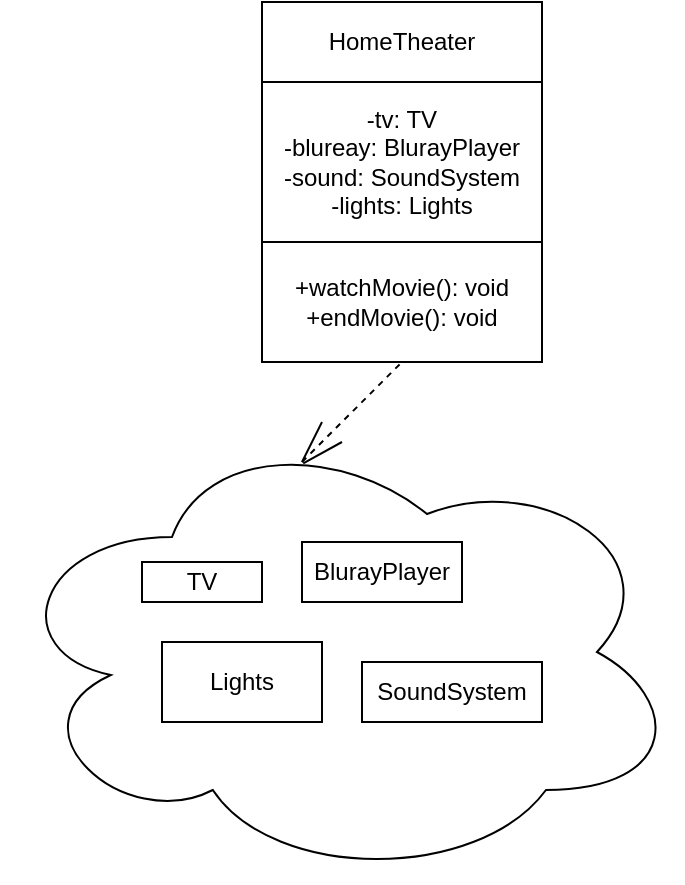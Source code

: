 <mxfile>
    <diagram id="RY0vLrlsyfppgdv6TMBW" name="Page-1">
        <mxGraphModel dx="72" dy="69" grid="1" gridSize="10" guides="1" tooltips="1" connect="1" arrows="1" fold="1" page="1" pageScale="1" pageWidth="827" pageHeight="1169" math="0" shadow="0">
            <root>
                <mxCell id="0"/>
                <mxCell id="1" parent="0"/>
                <mxCell id="2" value="HomeTheater" style="rounded=0;whiteSpace=wrap;html=1;" parent="1" vertex="1">
                    <mxGeometry x="340" y="300" width="140" height="40" as="geometry"/>
                </mxCell>
                <mxCell id="4" value="+watchMovie(): void&lt;br&gt;+endMovie(): void" style="rounded=0;whiteSpace=wrap;html=1;" parent="1" vertex="1">
                    <mxGeometry x="340" y="420" width="140" height="60" as="geometry"/>
                </mxCell>
                <mxCell id="5" value="" style="ellipse;shape=cloud;whiteSpace=wrap;html=1;" parent="1" vertex="1">
                    <mxGeometry x="210" y="510" width="340" height="230" as="geometry"/>
                </mxCell>
                <mxCell id="6" value="TV" style="rounded=0;whiteSpace=wrap;html=1;" parent="1" vertex="1">
                    <mxGeometry x="280" y="580" width="60" height="20" as="geometry"/>
                </mxCell>
                <mxCell id="7" value="BlurayPlayer" style="rounded=0;whiteSpace=wrap;html=1;" parent="1" vertex="1">
                    <mxGeometry x="360" y="570" width="80" height="30" as="geometry"/>
                </mxCell>
                <mxCell id="8" value="SoundSystem" style="rounded=0;whiteSpace=wrap;html=1;" parent="1" vertex="1">
                    <mxGeometry x="390" y="630" width="90" height="30" as="geometry"/>
                </mxCell>
                <mxCell id="9" value="Lights" style="rounded=0;whiteSpace=wrap;html=1;" parent="1" vertex="1">
                    <mxGeometry x="290" y="620" width="80" height="40" as="geometry"/>
                </mxCell>
                <mxCell id="11" value="" style="endArrow=none;dashed=1;html=1;entryX=0.5;entryY=1;entryDx=0;entryDy=0;" parent="1" target="4" edge="1">
                    <mxGeometry width="50" height="50" relative="1" as="geometry">
                        <mxPoint x="360" y="530" as="sourcePoint"/>
                        <mxPoint x="480" y="480" as="targetPoint"/>
                    </mxGeometry>
                </mxCell>
                <mxCell id="12" value="-tv: TV&lt;br&gt;-blureay: BlurayPlayer&lt;br&gt;-sound: SoundSystem&lt;br&gt;-lights: Lights" style="rounded=0;whiteSpace=wrap;html=1;" vertex="1" parent="1">
                    <mxGeometry x="340" y="340" width="140" height="80" as="geometry"/>
                </mxCell>
                <mxCell id="13" value="" style="endArrow=none;html=1;" edge="1" parent="1">
                    <mxGeometry width="50" height="50" relative="1" as="geometry">
                        <mxPoint x="360" y="530" as="sourcePoint"/>
                        <mxPoint x="370" y="510" as="targetPoint"/>
                    </mxGeometry>
                </mxCell>
                <mxCell id="14" value="" style="endArrow=none;html=1;exitX=0.443;exitY=0.09;exitDx=0;exitDy=0;exitPerimeter=0;" edge="1" parent="1" source="5">
                    <mxGeometry width="50" height="50" relative="1" as="geometry">
                        <mxPoint x="360" y="550" as="sourcePoint"/>
                        <mxPoint x="380" y="520" as="targetPoint"/>
                    </mxGeometry>
                </mxCell>
            </root>
        </mxGraphModel>
    </diagram>
</mxfile>